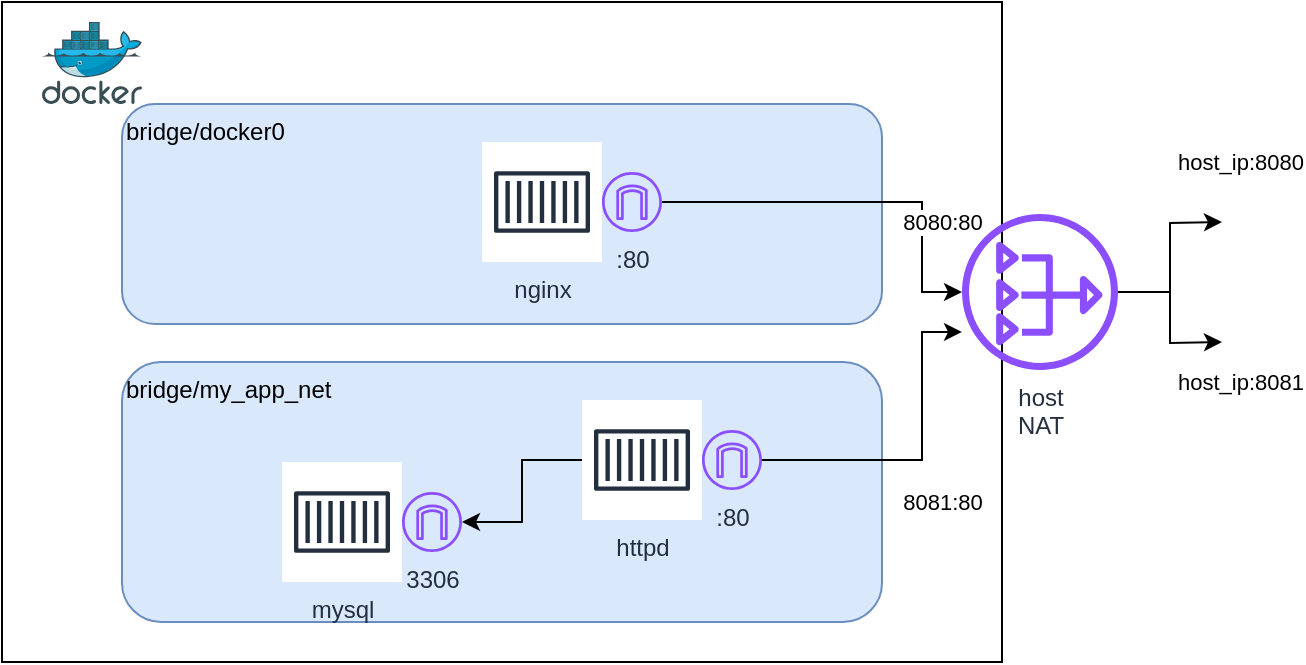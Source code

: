<mxfile version="21.7.5" type="device" pages="2">
  <diagram name="Docker networking" id="T33guz1PUkG6V0Dr67i1">
    <mxGraphModel dx="954" dy="727" grid="1" gridSize="10" guides="1" tooltips="1" connect="1" arrows="1" fold="1" page="1" pageScale="1" pageWidth="850" pageHeight="1100" math="0" shadow="0">
      <root>
        <mxCell id="0" />
        <mxCell id="1" parent="0" />
        <mxCell id="05r1xtlnQkXX14NymncC-1" value="" style="rounded=0;whiteSpace=wrap;html=1;" parent="1" vertex="1">
          <mxGeometry x="120" y="40" width="500" height="330" as="geometry" />
        </mxCell>
        <mxCell id="05r1xtlnQkXX14NymncC-6" value="bridge/docker0" style="rounded=1;whiteSpace=wrap;html=1;fillColor=#dae8fc;strokeColor=#6c8ebf;align=left;verticalAlign=top;" parent="1" vertex="1">
          <mxGeometry x="180" y="91" width="380" height="110" as="geometry" />
        </mxCell>
        <mxCell id="05r1xtlnQkXX14NymncC-2" value="" style="image;sketch=0;aspect=fixed;html=1;points=[];align=center;fontSize=12;image=img/lib/mscae/Docker.svg;" parent="1" vertex="1">
          <mxGeometry x="140" y="50" width="50" height="41" as="geometry" />
        </mxCell>
        <mxCell id="05r1xtlnQkXX14NymncC-4" value="nginx" style="sketch=0;outlineConnect=0;fontColor=#232F3E;gradientColor=none;strokeColor=#232F3E;fillColor=#ffffff;dashed=0;verticalLabelPosition=bottom;verticalAlign=top;align=center;html=1;fontSize=12;fontStyle=0;aspect=fixed;shape=mxgraph.aws4.resourceIcon;resIcon=mxgraph.aws4.container_1;" parent="1" vertex="1">
          <mxGeometry x="360" y="110" width="60" height="60" as="geometry" />
        </mxCell>
        <mxCell id="05r1xtlnQkXX14NymncC-8" value="8080:80" style="edgeStyle=orthogonalEdgeStyle;rounded=0;orthogonalLoop=1;jettySize=auto;html=1;" parent="1" source="05r1xtlnQkXX14NymncC-5" target="05r1xtlnQkXX14NymncC-7" edge="1">
          <mxGeometry x="0.634" y="22" relative="1" as="geometry">
            <Array as="points">
              <mxPoint x="580" y="140" />
              <mxPoint x="580" y="185" />
            </Array>
            <mxPoint x="-12" y="-20" as="offset" />
          </mxGeometry>
        </mxCell>
        <mxCell id="05r1xtlnQkXX14NymncC-5" value=":80" style="sketch=0;outlineConnect=0;fontColor=#232F3E;gradientColor=none;fillColor=#8C4FFF;strokeColor=none;dashed=0;verticalLabelPosition=bottom;verticalAlign=top;align=center;html=1;fontSize=12;fontStyle=0;aspect=fixed;pointerEvents=1;shape=mxgraph.aws4.internet_gateway;" parent="1" vertex="1">
          <mxGeometry x="420" y="125" width="30" height="30" as="geometry" />
        </mxCell>
        <mxCell id="05r1xtlnQkXX14NymncC-18" value="host_ip:8080" style="edgeStyle=orthogonalEdgeStyle;rounded=0;orthogonalLoop=1;jettySize=auto;html=1;" parent="1" source="05r1xtlnQkXX14NymncC-7" edge="1">
          <mxGeometry x="1" y="32" relative="1" as="geometry">
            <mxPoint x="730" y="150" as="targetPoint" />
            <mxPoint x="10" y="2" as="offset" />
          </mxGeometry>
        </mxCell>
        <mxCell id="05r1xtlnQkXX14NymncC-19" value="host_ip:8081" style="edgeStyle=orthogonalEdgeStyle;rounded=0;orthogonalLoop=1;jettySize=auto;html=1;" parent="1" source="05r1xtlnQkXX14NymncC-7" edge="1">
          <mxGeometry x="1" y="-22" relative="1" as="geometry">
            <mxPoint x="730" y="210" as="targetPoint" />
            <mxPoint x="9" y="-2" as="offset" />
          </mxGeometry>
        </mxCell>
        <mxCell id="05r1xtlnQkXX14NymncC-7" value="host&lt;br&gt;NAT" style="sketch=0;outlineConnect=0;fontColor=#232F3E;gradientColor=none;fillColor=#8C4FFF;strokeColor=none;dashed=0;verticalLabelPosition=bottom;verticalAlign=top;align=center;html=1;fontSize=12;fontStyle=0;aspect=fixed;pointerEvents=1;shape=mxgraph.aws4.nat_gateway;" parent="1" vertex="1">
          <mxGeometry x="600" y="146" width="78" height="78" as="geometry" />
        </mxCell>
        <mxCell id="05r1xtlnQkXX14NymncC-9" value="bridge/my_app_net" style="rounded=1;whiteSpace=wrap;html=1;fillColor=#dae8fc;strokeColor=#6c8ebf;verticalAlign=top;align=left;" parent="1" vertex="1">
          <mxGeometry x="180" y="220" width="380" height="130" as="geometry" />
        </mxCell>
        <mxCell id="05r1xtlnQkXX14NymncC-17" style="edgeStyle=orthogonalEdgeStyle;rounded=0;orthogonalLoop=1;jettySize=auto;html=1;" parent="1" source="05r1xtlnQkXX14NymncC-10" target="05r1xtlnQkXX14NymncC-16" edge="1">
          <mxGeometry relative="1" as="geometry" />
        </mxCell>
        <mxCell id="05r1xtlnQkXX14NymncC-10" value="httpd" style="sketch=0;outlineConnect=0;fontColor=#232F3E;gradientColor=none;strokeColor=#232F3E;fillColor=#ffffff;dashed=0;verticalLabelPosition=bottom;verticalAlign=top;align=center;html=1;fontSize=12;fontStyle=0;aspect=fixed;shape=mxgraph.aws4.resourceIcon;resIcon=mxgraph.aws4.container_1;" parent="1" vertex="1">
          <mxGeometry x="410" y="239" width="60" height="60" as="geometry" />
        </mxCell>
        <mxCell id="05r1xtlnQkXX14NymncC-14" value="8081:80" style="edgeStyle=orthogonalEdgeStyle;rounded=0;orthogonalLoop=1;jettySize=auto;html=1;entryX=0;entryY=0.756;entryDx=0;entryDy=0;entryPerimeter=0;" parent="1" source="05r1xtlnQkXX14NymncC-11" target="05r1xtlnQkXX14NymncC-7" edge="1">
          <mxGeometry x="-0.024" y="-23" relative="1" as="geometry">
            <Array as="points">
              <mxPoint x="580" y="269" />
              <mxPoint x="580" y="205" />
            </Array>
            <mxPoint x="-13" y="21" as="offset" />
          </mxGeometry>
        </mxCell>
        <mxCell id="05r1xtlnQkXX14NymncC-11" value=":80" style="sketch=0;outlineConnect=0;fontColor=#232F3E;gradientColor=none;fillColor=#8C4FFF;strokeColor=none;dashed=0;verticalLabelPosition=bottom;verticalAlign=top;align=center;html=1;fontSize=12;fontStyle=0;aspect=fixed;pointerEvents=1;shape=mxgraph.aws4.internet_gateway;" parent="1" vertex="1">
          <mxGeometry x="470" y="254" width="30" height="30" as="geometry" />
        </mxCell>
        <mxCell id="05r1xtlnQkXX14NymncC-15" value="mysql" style="sketch=0;outlineConnect=0;fontColor=#232F3E;gradientColor=none;strokeColor=#232F3E;fillColor=#ffffff;dashed=0;verticalLabelPosition=bottom;verticalAlign=top;align=center;html=1;fontSize=12;fontStyle=0;aspect=fixed;shape=mxgraph.aws4.resourceIcon;resIcon=mxgraph.aws4.container_1;" parent="1" vertex="1">
          <mxGeometry x="260" y="270" width="60" height="60" as="geometry" />
        </mxCell>
        <mxCell id="05r1xtlnQkXX14NymncC-16" value="3306" style="sketch=0;outlineConnect=0;fontColor=#232F3E;gradientColor=none;fillColor=#8C4FFF;strokeColor=none;dashed=0;verticalLabelPosition=bottom;verticalAlign=top;align=center;html=1;fontSize=12;fontStyle=0;aspect=fixed;pointerEvents=1;shape=mxgraph.aws4.internet_gateway;" parent="1" vertex="1">
          <mxGeometry x="320" y="285" width="30" height="30" as="geometry" />
        </mxCell>
      </root>
    </mxGraphModel>
  </diagram>
  <diagram id="ykUC_3XhzrNX5LMKIz4i" name="Docker Swarm">
    <mxGraphModel dx="954" dy="727" grid="1" gridSize="10" guides="1" tooltips="1" connect="1" arrows="1" fold="1" page="1" pageScale="1" pageWidth="850" pageHeight="1100" math="0" shadow="0">
      <root>
        <mxCell id="0" />
        <mxCell id="1" parent="0" />
        <mxCell id="Iibk4xpHb8Jq7P1qYDmv-14" value="backend&lt;br&gt;network" style="rounded=0;whiteSpace=wrap;html=1;fillColor=#bac8d3;strokeColor=#23445d;align=right;verticalAlign=bottom;" vertex="1" parent="1">
          <mxGeometry x="320" y="10" width="200" height="350" as="geometry" />
        </mxCell>
        <mxCell id="Iibk4xpHb8Jq7P1qYDmv-13" value="frontend&lt;br&gt;network" style="rounded=0;whiteSpace=wrap;html=1;fillColor=#dae8fc;strokeColor=#6c8ebf;align=left;verticalAlign=bottom;" vertex="1" parent="1">
          <mxGeometry x="40" y="10" width="200" height="350" as="geometry" />
        </mxCell>
        <mxCell id="Iibk4xpHb8Jq7P1qYDmv-3" style="edgeStyle=orthogonalEdgeStyle;rounded=0;orthogonalLoop=1;jettySize=auto;html=1;entryX=0.5;entryY=0;entryDx=0;entryDy=0;" edge="1" parent="1" source="Iibk4xpHb8Jq7P1qYDmv-1" target="Iibk4xpHb8Jq7P1qYDmv-2">
          <mxGeometry relative="1" as="geometry" />
        </mxCell>
        <mxCell id="Iibk4xpHb8Jq7P1qYDmv-1" value="&lt;b&gt;voting-app&lt;/b&gt;&lt;br&gt;(Python)" style="rounded=1;whiteSpace=wrap;html=1;" vertex="1" parent="1">
          <mxGeometry x="80" y="40" width="120" height="60" as="geometry" />
        </mxCell>
        <mxCell id="Iibk4xpHb8Jq7P1qYDmv-6" style="edgeStyle=orthogonalEdgeStyle;rounded=0;orthogonalLoop=1;jettySize=auto;html=1;entryX=0;entryY=0.5;entryDx=0;entryDy=0;" edge="1" parent="1" source="Iibk4xpHb8Jq7P1qYDmv-2" target="Iibk4xpHb8Jq7P1qYDmv-4">
          <mxGeometry relative="1" as="geometry">
            <Array as="points">
              <mxPoint x="140" y="310" />
            </Array>
          </mxGeometry>
        </mxCell>
        <mxCell id="Iibk4xpHb8Jq7P1qYDmv-2" value="&lt;b&gt;redis&lt;/b&gt;&lt;br&gt;(Redis)" style="rounded=1;whiteSpace=wrap;html=1;" vertex="1" parent="1">
          <mxGeometry x="80" y="160" width="120" height="60" as="geometry" />
        </mxCell>
        <mxCell id="Iibk4xpHb8Jq7P1qYDmv-9" style="edgeStyle=orthogonalEdgeStyle;rounded=0;orthogonalLoop=1;jettySize=auto;html=1;entryX=0.5;entryY=1;entryDx=0;entryDy=0;" edge="1" parent="1" source="Iibk4xpHb8Jq7P1qYDmv-4" target="Iibk4xpHb8Jq7P1qYDmv-7">
          <mxGeometry relative="1" as="geometry" />
        </mxCell>
        <mxCell id="Iibk4xpHb8Jq7P1qYDmv-4" value="&lt;b&gt;worker&lt;/b&gt;&lt;br&gt;(.Net)" style="rounded=1;whiteSpace=wrap;html=1;" vertex="1" parent="1">
          <mxGeometry x="220" y="280" width="120" height="60" as="geometry" />
        </mxCell>
        <mxCell id="Iibk4xpHb8Jq7P1qYDmv-10" style="edgeStyle=orthogonalEdgeStyle;rounded=0;orthogonalLoop=1;jettySize=auto;html=1;entryX=0.5;entryY=1;entryDx=0;entryDy=0;" edge="1" parent="1" source="Iibk4xpHb8Jq7P1qYDmv-7" target="Iibk4xpHb8Jq7P1qYDmv-8">
          <mxGeometry relative="1" as="geometry" />
        </mxCell>
        <mxCell id="Iibk4xpHb8Jq7P1qYDmv-7" value="&lt;b&gt;db&lt;/b&gt;&lt;br&gt;(Postgres)" style="rounded=1;whiteSpace=wrap;html=1;" vertex="1" parent="1">
          <mxGeometry x="360" y="160" width="120" height="60" as="geometry" />
        </mxCell>
        <mxCell id="Iibk4xpHb8Jq7P1qYDmv-8" value="&lt;b&gt;result-app&lt;/b&gt;&lt;br&gt;(Node.js)" style="rounded=1;whiteSpace=wrap;html=1;" vertex="1" parent="1">
          <mxGeometry x="360" y="40" width="120" height="60" as="geometry" />
        </mxCell>
      </root>
    </mxGraphModel>
  </diagram>
</mxfile>
